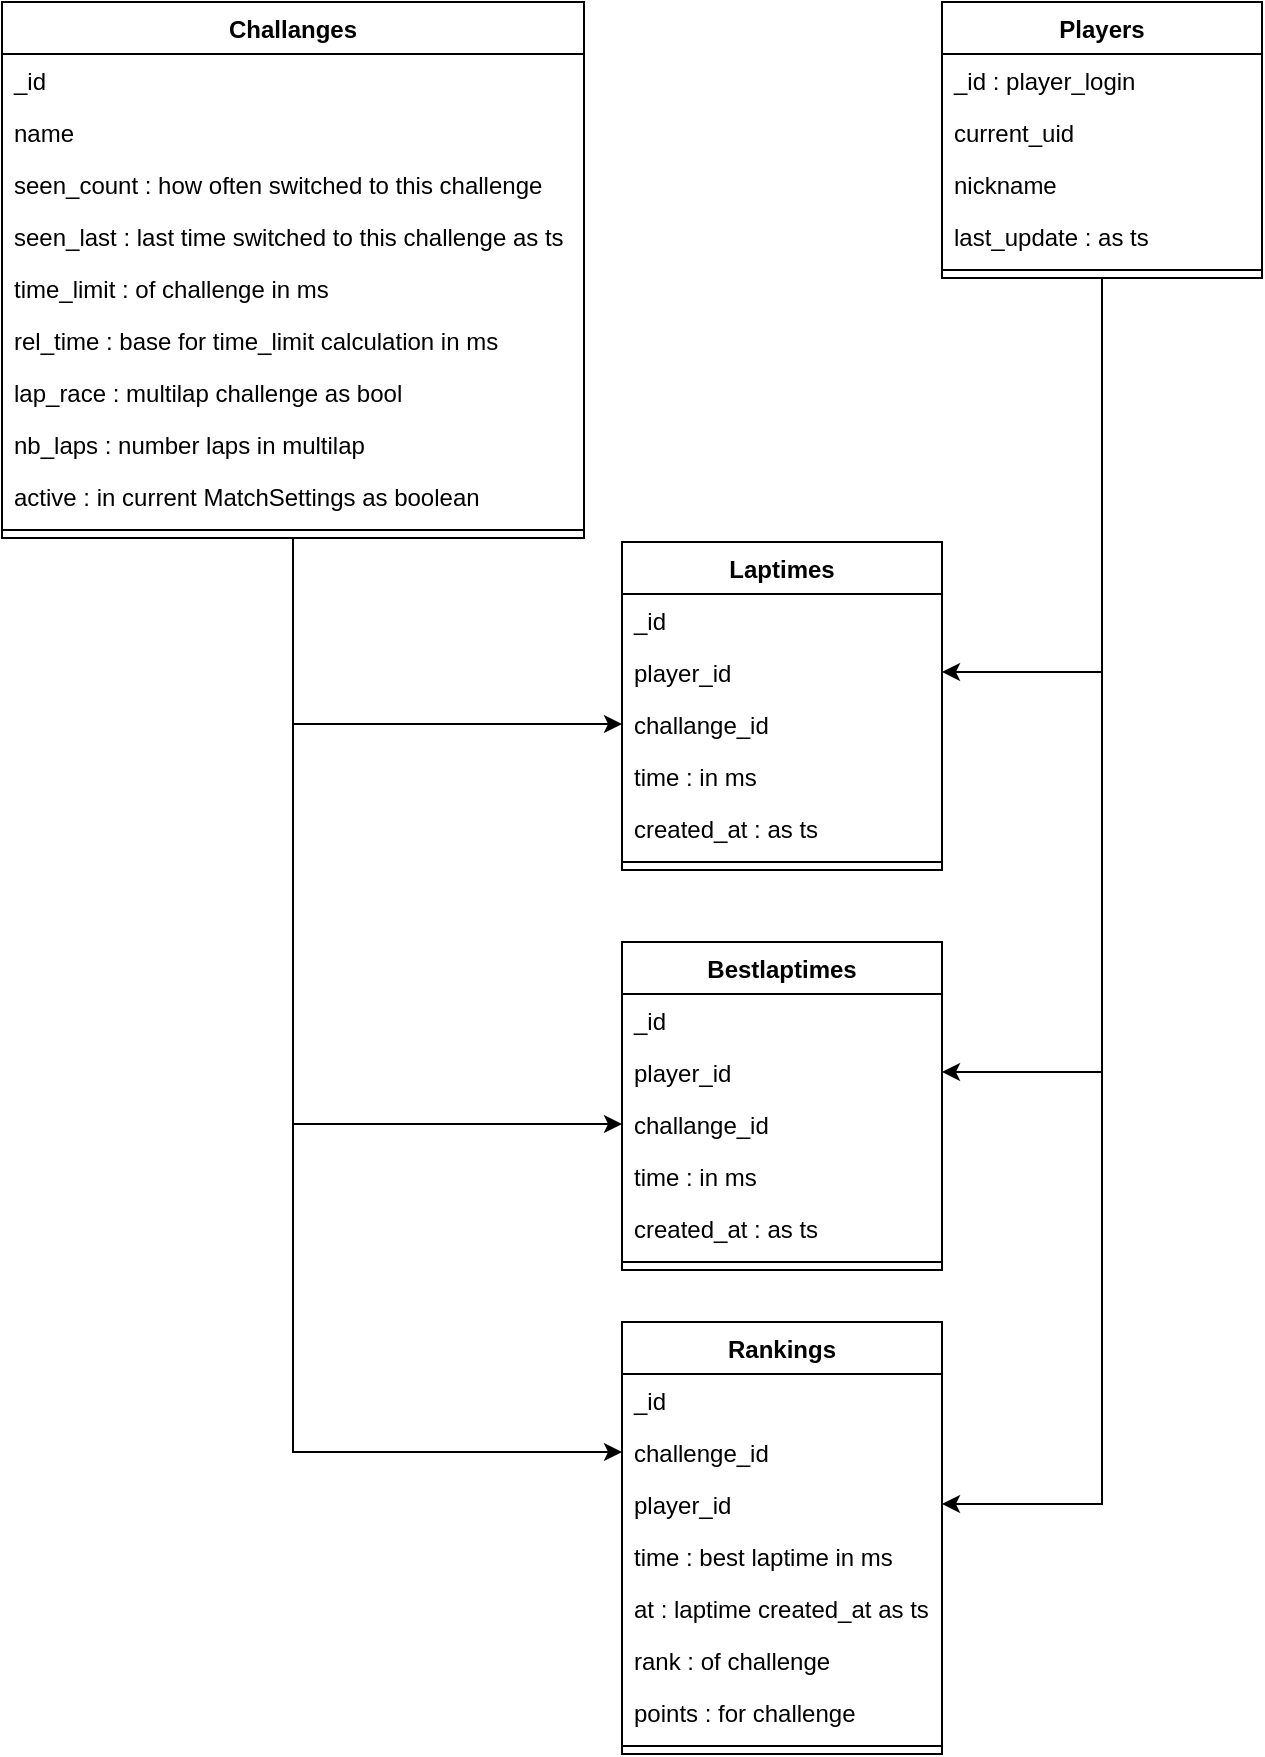 <mxfile version="14.1.8" type="device"><diagram id="GvHbLGwMmbhhfIeFvPbO" name="Seite-1"><mxGraphModel dx="1102" dy="1000" grid="1" gridSize="10" guides="1" tooltips="1" connect="1" arrows="1" fold="1" page="1" pageScale="1" pageWidth="827" pageHeight="1169" math="0" shadow="0"><root><mxCell id="0"/><mxCell id="1" parent="0"/><mxCell id="rKmt_01Rh1brTcauh0tl-51" value="" style="edgeStyle=orthogonalEdgeStyle;rounded=0;orthogonalLoop=1;jettySize=auto;html=1;entryX=1;entryY=0.5;entryDx=0;entryDy=0;" parent="1" source="rKmt_01Rh1brTcauh0tl-2" target="rKmt_01Rh1brTcauh0tl-31" edge="1"><mxGeometry relative="1" as="geometry"><mxPoint x="809" y="195" as="targetPoint"/></mxGeometry></mxCell><mxCell id="rKmt_01Rh1brTcauh0tl-65" value="" style="edgeStyle=orthogonalEdgeStyle;rounded=0;orthogonalLoop=1;jettySize=auto;html=1;entryX=1;entryY=0.5;entryDx=0;entryDy=0;" parent="1" source="rKmt_01Rh1brTcauh0tl-2" target="rKmt_01Rh1brTcauh0tl-54" edge="1"><mxGeometry relative="1" as="geometry"><mxPoint x="809" y="169" as="targetPoint"/></mxGeometry></mxCell><mxCell id="3C75Sr1dBxnXOI71Ouzz-18" value="" style="edgeStyle=orthogonalEdgeStyle;rounded=0;orthogonalLoop=1;jettySize=auto;html=1;entryX=1;entryY=0.5;entryDx=0;entryDy=0;" parent="1" source="rKmt_01Rh1brTcauh0tl-2" target="3C75Sr1dBxnXOI71Ouzz-10" edge="1"><mxGeometry relative="1" as="geometry"><mxPoint x="489" y="169" as="targetPoint"/></mxGeometry></mxCell><mxCell id="rKmt_01Rh1brTcauh0tl-2" value="Players" style="swimlane;fontStyle=1;align=center;verticalAlign=top;childLayout=stackLayout;horizontal=1;startSize=26;horizontalStack=0;resizeParent=1;resizeParentMax=0;resizeLast=0;collapsible=1;marginBottom=0;" parent="1" vertex="1"><mxGeometry x="569" y="100" width="160" height="138" as="geometry"/></mxCell><mxCell id="rKmt_01Rh1brTcauh0tl-3" value="_id : player_login" style="text;strokeColor=none;fillColor=none;align=left;verticalAlign=top;spacingLeft=4;spacingRight=4;overflow=hidden;rotatable=0;points=[[0,0.5],[1,0.5]];portConstraint=eastwest;" parent="rKmt_01Rh1brTcauh0tl-2" vertex="1"><mxGeometry y="26" width="160" height="26" as="geometry"/></mxCell><mxCell id="qAfZdYTN4PTpI2n6EuEr-1" value="current_uid" style="text;strokeColor=none;fillColor=none;align=left;verticalAlign=top;spacingLeft=4;spacingRight=4;overflow=hidden;rotatable=0;points=[[0,0.5],[1,0.5]];portConstraint=eastwest;" parent="rKmt_01Rh1brTcauh0tl-2" vertex="1"><mxGeometry y="52" width="160" height="26" as="geometry"/></mxCell><mxCell id="rKmt_01Rh1brTcauh0tl-8" value="nickname" style="text;strokeColor=none;fillColor=none;align=left;verticalAlign=top;spacingLeft=4;spacingRight=4;overflow=hidden;rotatable=0;points=[[0,0.5],[1,0.5]];portConstraint=eastwest;" parent="rKmt_01Rh1brTcauh0tl-2" vertex="1"><mxGeometry y="78" width="160" height="26" as="geometry"/></mxCell><mxCell id="rKmt_01Rh1brTcauh0tl-9" value="last_update : as ts" style="text;strokeColor=none;fillColor=none;align=left;verticalAlign=top;spacingLeft=4;spacingRight=4;overflow=hidden;rotatable=0;points=[[0,0.5],[1,0.5]];portConstraint=eastwest;" parent="rKmt_01Rh1brTcauh0tl-2" vertex="1"><mxGeometry y="104" width="160" height="26" as="geometry"/></mxCell><mxCell id="rKmt_01Rh1brTcauh0tl-5" value="" style="line;strokeWidth=1;fillColor=none;align=left;verticalAlign=middle;spacingTop=-1;spacingLeft=3;spacingRight=3;rotatable=0;labelPosition=right;points=[];portConstraint=eastwest;" parent="rKmt_01Rh1brTcauh0tl-2" vertex="1"><mxGeometry y="130" width="160" height="8" as="geometry"/></mxCell><mxCell id="rKmt_01Rh1brTcauh0tl-42" value="" style="edgeStyle=orthogonalEdgeStyle;rounded=0;orthogonalLoop=1;jettySize=auto;html=1;entryX=0;entryY=0.5;entryDx=0;entryDy=0;" parent="1" source="rKmt_01Rh1brTcauh0tl-24" target="rKmt_01Rh1brTcauh0tl-34" edge="1"><mxGeometry relative="1" as="geometry"><mxPoint x="489" y="560" as="targetPoint"/></mxGeometry></mxCell><mxCell id="rKmt_01Rh1brTcauh0tl-70" value="" style="edgeStyle=orthogonalEdgeStyle;rounded=0;orthogonalLoop=1;jettySize=auto;html=1;entryX=0;entryY=0.5;entryDx=0;entryDy=0;" parent="1" source="rKmt_01Rh1brTcauh0tl-24" target="rKmt_01Rh1brTcauh0tl-55" edge="1"><mxGeometry relative="1" as="geometry"><mxPoint x="339" y="343" as="targetPoint"/></mxGeometry></mxCell><mxCell id="3C75Sr1dBxnXOI71Ouzz-23" value="" style="edgeStyle=orthogonalEdgeStyle;rounded=0;orthogonalLoop=1;jettySize=auto;html=1;entryX=0;entryY=0.5;entryDx=0;entryDy=0;" parent="1" source="rKmt_01Rh1brTcauh0tl-24" target="3C75Sr1dBxnXOI71Ouzz-9" edge="1"><mxGeometry relative="1" as="geometry"><mxPoint x="339" y="343" as="targetPoint"/></mxGeometry></mxCell><mxCell id="rKmt_01Rh1brTcauh0tl-24" value="Challanges" style="swimlane;fontStyle=1;align=center;verticalAlign=top;childLayout=stackLayout;horizontal=1;startSize=26;horizontalStack=0;resizeParent=1;resizeParentMax=0;resizeLast=0;collapsible=1;marginBottom=0;" parent="1" vertex="1"><mxGeometry x="99" y="100" width="291" height="268" as="geometry"/></mxCell><mxCell id="rKmt_01Rh1brTcauh0tl-25" value="_id" style="text;strokeColor=none;fillColor=none;align=left;verticalAlign=top;spacingLeft=4;spacingRight=4;overflow=hidden;rotatable=0;points=[[0,0.5],[1,0.5]];portConstraint=eastwest;" parent="rKmt_01Rh1brTcauh0tl-24" vertex="1"><mxGeometry y="26" width="291" height="26" as="geometry"/></mxCell><mxCell id="rKmt_01Rh1brTcauh0tl-26" value="name" style="text;strokeColor=none;fillColor=none;align=left;verticalAlign=top;spacingLeft=4;spacingRight=4;overflow=hidden;rotatable=0;points=[[0,0.5],[1,0.5]];portConstraint=eastwest;" parent="rKmt_01Rh1brTcauh0tl-24" vertex="1"><mxGeometry y="52" width="291" height="26" as="geometry"/></mxCell><mxCell id="2JA51jBE7Q1bD2weZ3pu-1" value="seen_count : how often switched to this challenge" style="text;strokeColor=none;fillColor=none;align=left;verticalAlign=top;spacingLeft=4;spacingRight=4;overflow=hidden;rotatable=0;points=[[0,0.5],[1,0.5]];portConstraint=eastwest;" parent="rKmt_01Rh1brTcauh0tl-24" vertex="1"><mxGeometry y="78" width="291" height="26" as="geometry"/></mxCell><mxCell id="2JA51jBE7Q1bD2weZ3pu-2" value="seen_last : last time switched to this challenge as ts" style="text;strokeColor=none;fillColor=none;align=left;verticalAlign=top;spacingLeft=4;spacingRight=4;overflow=hidden;rotatable=0;points=[[0,0.5],[1,0.5]];portConstraint=eastwest;" parent="rKmt_01Rh1brTcauh0tl-24" vertex="1"><mxGeometry y="104" width="291" height="26" as="geometry"/></mxCell><mxCell id="2JA51jBE7Q1bD2weZ3pu-4" value="time_limit : of challenge in ms" style="text;strokeColor=none;fillColor=none;align=left;verticalAlign=top;spacingLeft=4;spacingRight=4;overflow=hidden;rotatable=0;points=[[0,0.5],[1,0.5]];portConstraint=eastwest;" parent="rKmt_01Rh1brTcauh0tl-24" vertex="1"><mxGeometry y="130" width="291" height="26" as="geometry"/></mxCell><mxCell id="2JA51jBE7Q1bD2weZ3pu-3" value="rel_time : base for time_limit calculation in ms" style="text;strokeColor=none;fillColor=none;align=left;verticalAlign=top;spacingLeft=4;spacingRight=4;overflow=hidden;rotatable=0;points=[[0,0.5],[1,0.5]];portConstraint=eastwest;" parent="rKmt_01Rh1brTcauh0tl-24" vertex="1"><mxGeometry y="156" width="291" height="26" as="geometry"/></mxCell><mxCell id="2JA51jBE7Q1bD2weZ3pu-5" value="lap_race : multilap challenge as bool" style="text;strokeColor=none;fillColor=none;align=left;verticalAlign=top;spacingLeft=4;spacingRight=4;overflow=hidden;rotatable=0;points=[[0,0.5],[1,0.5]];portConstraint=eastwest;" parent="rKmt_01Rh1brTcauh0tl-24" vertex="1"><mxGeometry y="182" width="291" height="26" as="geometry"/></mxCell><mxCell id="2JA51jBE7Q1bD2weZ3pu-6" value="nb_laps : number laps in multilap" style="text;strokeColor=none;fillColor=none;align=left;verticalAlign=top;spacingLeft=4;spacingRight=4;overflow=hidden;rotatable=0;points=[[0,0.5],[1,0.5]];portConstraint=eastwest;" parent="rKmt_01Rh1brTcauh0tl-24" vertex="1"><mxGeometry y="208" width="291" height="26" as="geometry"/></mxCell><mxCell id="6n2jtKybbE3fArgx6g1z-1" value="active : in current MatchSettings as boolean" style="text;strokeColor=none;fillColor=none;align=left;verticalAlign=top;spacingLeft=4;spacingRight=4;overflow=hidden;rotatable=0;points=[[0,0.5],[1,0.5]];portConstraint=eastwest;" vertex="1" parent="rKmt_01Rh1brTcauh0tl-24"><mxGeometry y="234" width="291" height="26" as="geometry"/></mxCell><mxCell id="rKmt_01Rh1brTcauh0tl-27" value="" style="line;strokeWidth=1;fillColor=none;align=left;verticalAlign=middle;spacingTop=-1;spacingLeft=3;spacingRight=3;rotatable=0;labelPosition=right;points=[];portConstraint=eastwest;" parent="rKmt_01Rh1brTcauh0tl-24" vertex="1"><mxGeometry y="260" width="291" height="8" as="geometry"/></mxCell><mxCell id="rKmt_01Rh1brTcauh0tl-29" value="Laptimes" style="swimlane;fontStyle=1;align=center;verticalAlign=top;childLayout=stackLayout;horizontal=1;startSize=26;horizontalStack=0;resizeParent=1;resizeParentMax=0;resizeLast=0;collapsible=1;marginBottom=0;" parent="1" vertex="1"><mxGeometry x="409" y="370" width="160" height="164" as="geometry"/></mxCell><mxCell id="rKmt_01Rh1brTcauh0tl-30" value="_id" style="text;strokeColor=none;fillColor=none;align=left;verticalAlign=top;spacingLeft=4;spacingRight=4;overflow=hidden;rotatable=0;points=[[0,0.5],[1,0.5]];portConstraint=eastwest;" parent="rKmt_01Rh1brTcauh0tl-29" vertex="1"><mxGeometry y="26" width="160" height="26" as="geometry"/></mxCell><mxCell id="rKmt_01Rh1brTcauh0tl-31" value="player_id" style="text;strokeColor=none;fillColor=none;align=left;verticalAlign=top;spacingLeft=4;spacingRight=4;overflow=hidden;rotatable=0;points=[[0,0.5],[1,0.5]];portConstraint=eastwest;" parent="rKmt_01Rh1brTcauh0tl-29" vertex="1"><mxGeometry y="52" width="160" height="26" as="geometry"/></mxCell><mxCell id="rKmt_01Rh1brTcauh0tl-34" value="challange_id" style="text;strokeColor=none;fillColor=none;align=left;verticalAlign=top;spacingLeft=4;spacingRight=4;overflow=hidden;rotatable=0;points=[[0,0.5],[1,0.5]];portConstraint=eastwest;" parent="rKmt_01Rh1brTcauh0tl-29" vertex="1"><mxGeometry y="78" width="160" height="26" as="geometry"/></mxCell><mxCell id="rKmt_01Rh1brTcauh0tl-35" value="time : in ms" style="text;strokeColor=none;fillColor=none;align=left;verticalAlign=top;spacingLeft=4;spacingRight=4;overflow=hidden;rotatable=0;points=[[0,0.5],[1,0.5]];portConstraint=eastwest;" parent="rKmt_01Rh1brTcauh0tl-29" vertex="1"><mxGeometry y="104" width="160" height="26" as="geometry"/></mxCell><mxCell id="rKmt_01Rh1brTcauh0tl-36" value="created_at : as ts" style="text;strokeColor=none;fillColor=none;align=left;verticalAlign=top;spacingLeft=4;spacingRight=4;overflow=hidden;rotatable=0;points=[[0,0.5],[1,0.5]];portConstraint=eastwest;" parent="rKmt_01Rh1brTcauh0tl-29" vertex="1"><mxGeometry y="130" width="160" height="26" as="geometry"/></mxCell><mxCell id="rKmt_01Rh1brTcauh0tl-32" value="" style="line;strokeWidth=1;fillColor=none;align=left;verticalAlign=middle;spacingTop=-1;spacingLeft=3;spacingRight=3;rotatable=0;labelPosition=right;points=[];portConstraint=eastwest;" parent="rKmt_01Rh1brTcauh0tl-29" vertex="1"><mxGeometry y="156" width="160" height="8" as="geometry"/></mxCell><mxCell id="rKmt_01Rh1brTcauh0tl-52" value="Bestlaptimes" style="swimlane;fontStyle=1;align=center;verticalAlign=top;childLayout=stackLayout;horizontal=1;startSize=26;horizontalStack=0;resizeParent=1;resizeParentMax=0;resizeLast=0;collapsible=1;marginBottom=0;" parent="1" vertex="1"><mxGeometry x="409" y="570" width="160" height="164" as="geometry"/></mxCell><mxCell id="rKmt_01Rh1brTcauh0tl-53" value="_id" style="text;strokeColor=none;fillColor=none;align=left;verticalAlign=top;spacingLeft=4;spacingRight=4;overflow=hidden;rotatable=0;points=[[0,0.5],[1,0.5]];portConstraint=eastwest;" parent="rKmt_01Rh1brTcauh0tl-52" vertex="1"><mxGeometry y="26" width="160" height="26" as="geometry"/></mxCell><mxCell id="rKmt_01Rh1brTcauh0tl-54" value="player_id" style="text;strokeColor=none;fillColor=none;align=left;verticalAlign=top;spacingLeft=4;spacingRight=4;overflow=hidden;rotatable=0;points=[[0,0.5],[1,0.5]];portConstraint=eastwest;" parent="rKmt_01Rh1brTcauh0tl-52" vertex="1"><mxGeometry y="52" width="160" height="26" as="geometry"/></mxCell><mxCell id="rKmt_01Rh1brTcauh0tl-55" value="challange_id" style="text;strokeColor=none;fillColor=none;align=left;verticalAlign=top;spacingLeft=4;spacingRight=4;overflow=hidden;rotatable=0;points=[[0,0.5],[1,0.5]];portConstraint=eastwest;" parent="rKmt_01Rh1brTcauh0tl-52" vertex="1"><mxGeometry y="78" width="160" height="26" as="geometry"/></mxCell><mxCell id="rKmt_01Rh1brTcauh0tl-56" value="time : in ms" style="text;strokeColor=none;fillColor=none;align=left;verticalAlign=top;spacingLeft=4;spacingRight=4;overflow=hidden;rotatable=0;points=[[0,0.5],[1,0.5]];portConstraint=eastwest;" parent="rKmt_01Rh1brTcauh0tl-52" vertex="1"><mxGeometry y="104" width="160" height="26" as="geometry"/></mxCell><mxCell id="rKmt_01Rh1brTcauh0tl-57" value="created_at : as ts" style="text;strokeColor=none;fillColor=none;align=left;verticalAlign=top;spacingLeft=4;spacingRight=4;overflow=hidden;rotatable=0;points=[[0,0.5],[1,0.5]];portConstraint=eastwest;" parent="rKmt_01Rh1brTcauh0tl-52" vertex="1"><mxGeometry y="130" width="160" height="26" as="geometry"/></mxCell><mxCell id="rKmt_01Rh1brTcauh0tl-58" value="" style="line;strokeWidth=1;fillColor=none;align=left;verticalAlign=middle;spacingTop=-1;spacingLeft=3;spacingRight=3;rotatable=0;labelPosition=right;points=[];portConstraint=eastwest;" parent="rKmt_01Rh1brTcauh0tl-52" vertex="1"><mxGeometry y="156" width="160" height="8" as="geometry"/></mxCell><mxCell id="3C75Sr1dBxnXOI71Ouzz-1" value="Rankings" style="swimlane;fontStyle=1;align=center;verticalAlign=top;childLayout=stackLayout;horizontal=1;startSize=26;horizontalStack=0;resizeParent=1;resizeParentMax=0;resizeLast=0;collapsible=1;marginBottom=0;" parent="1" vertex="1"><mxGeometry x="409" y="760" width="160" height="216" as="geometry"/></mxCell><mxCell id="3C75Sr1dBxnXOI71Ouzz-2" value="_id" style="text;strokeColor=none;fillColor=none;align=left;verticalAlign=top;spacingLeft=4;spacingRight=4;overflow=hidden;rotatable=0;points=[[0,0.5],[1,0.5]];portConstraint=eastwest;" parent="3C75Sr1dBxnXOI71Ouzz-1" vertex="1"><mxGeometry y="26" width="160" height="26" as="geometry"/></mxCell><mxCell id="3C75Sr1dBxnXOI71Ouzz-9" value="challenge_id" style="text;strokeColor=none;fillColor=none;align=left;verticalAlign=top;spacingLeft=4;spacingRight=4;overflow=hidden;rotatable=0;points=[[0,0.5],[1,0.5]];portConstraint=eastwest;" parent="3C75Sr1dBxnXOI71Ouzz-1" vertex="1"><mxGeometry y="52" width="160" height="26" as="geometry"/></mxCell><mxCell id="3C75Sr1dBxnXOI71Ouzz-10" value="player_id" style="text;strokeColor=none;fillColor=none;align=left;verticalAlign=top;spacingLeft=4;spacingRight=4;overflow=hidden;rotatable=0;points=[[0,0.5],[1,0.5]];portConstraint=eastwest;" parent="3C75Sr1dBxnXOI71Ouzz-1" vertex="1"><mxGeometry y="78" width="160" height="26" as="geometry"/></mxCell><mxCell id="3C75Sr1dBxnXOI71Ouzz-3" value="time : best laptime in ms" style="text;strokeColor=none;fillColor=none;align=left;verticalAlign=top;spacingLeft=4;spacingRight=4;overflow=hidden;rotatable=0;points=[[0,0.5],[1,0.5]];portConstraint=eastwest;" parent="3C75Sr1dBxnXOI71Ouzz-1" vertex="1"><mxGeometry y="104" width="160" height="26" as="geometry"/></mxCell><mxCell id="3C75Sr1dBxnXOI71Ouzz-4" value="at : laptime created_at as ts" style="text;strokeColor=none;fillColor=none;align=left;verticalAlign=top;spacingLeft=4;spacingRight=4;overflow=hidden;rotatable=0;points=[[0,0.5],[1,0.5]];portConstraint=eastwest;" parent="3C75Sr1dBxnXOI71Ouzz-1" vertex="1"><mxGeometry y="130" width="160" height="26" as="geometry"/></mxCell><mxCell id="3C75Sr1dBxnXOI71Ouzz-5" value="rank : of challenge" style="text;strokeColor=none;fillColor=none;align=left;verticalAlign=top;spacingLeft=4;spacingRight=4;overflow=hidden;rotatable=0;points=[[0,0.5],[1,0.5]];portConstraint=eastwest;" parent="3C75Sr1dBxnXOI71Ouzz-1" vertex="1"><mxGeometry y="156" width="160" height="26" as="geometry"/></mxCell><mxCell id="3C75Sr1dBxnXOI71Ouzz-8" value="points : for challenge" style="text;strokeColor=none;fillColor=none;align=left;verticalAlign=top;spacingLeft=4;spacingRight=4;overflow=hidden;rotatable=0;points=[[0,0.5],[1,0.5]];portConstraint=eastwest;" parent="3C75Sr1dBxnXOI71Ouzz-1" vertex="1"><mxGeometry y="182" width="160" height="26" as="geometry"/></mxCell><mxCell id="3C75Sr1dBxnXOI71Ouzz-6" value="" style="line;strokeWidth=1;fillColor=none;align=left;verticalAlign=middle;spacingTop=-1;spacingLeft=3;spacingRight=3;rotatable=0;labelPosition=right;points=[];portConstraint=eastwest;" parent="3C75Sr1dBxnXOI71Ouzz-1" vertex="1"><mxGeometry y="208" width="160" height="8" as="geometry"/></mxCell></root></mxGraphModel></diagram></mxfile>
